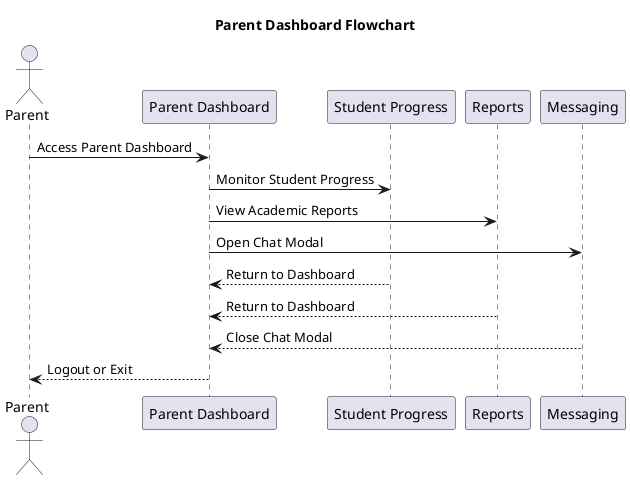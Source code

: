 @startuml Parent Dashboard
title Parent Dashboard Flowchart

actor Parent
participant "Parent Dashboard" as ParentDash
participant "Student Progress" as Progress
participant "Reports" as Reports
participant "Messaging" as Messaging

Parent -> ParentDash: Access Parent Dashboard
ParentDash -> Progress: Monitor Student Progress
ParentDash -> Reports: View Academic Reports
ParentDash -> Messaging: Open Chat Modal

Progress --> ParentDash: Return to Dashboard
Reports --> ParentDash: Return to Dashboard
Messaging --> ParentDash: Close Chat Modal

ParentDash --> Parent: Logout or Exit

@enduml